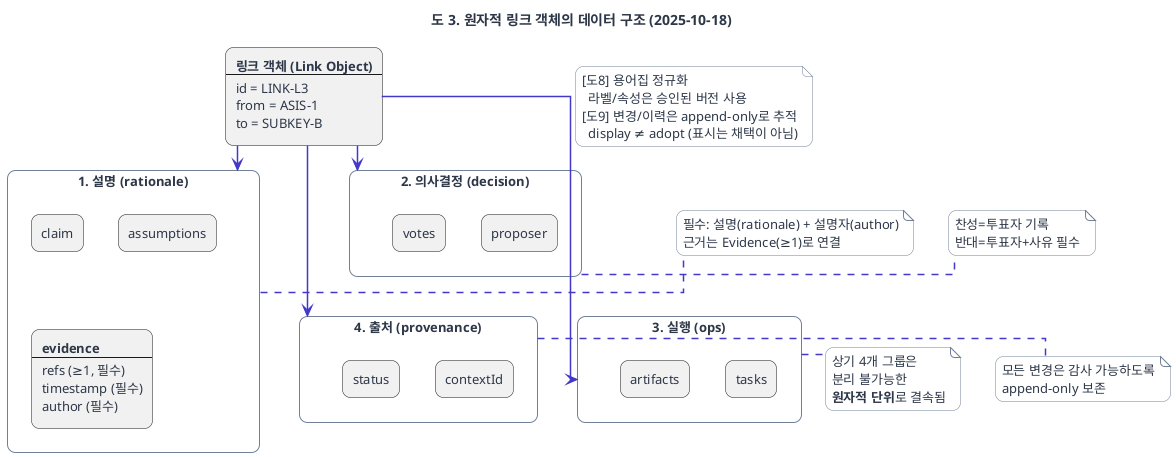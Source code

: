 @startuml

title 도 3. 원자적 링크 객체의 데이터 구조 (2025-10-18)

'================================================================
' Worflogy.com Website Theme for PlantUML
'================================================================

'// 1. 전역 스타일 (Global Style & Fonts) //
skinparam backgroundColor #ffffff
skinparam defaultFontName "Pretendard"
skinparam defaultFontSize 13
skinparam defaultFontColor #2D3748
skinparam shadowing false
skinparam roundCorner 16

'// 2. 화살표 및 연결선 스타일 (Arrow & Connector Style) //
skinparam ArrowColor #718096
skinparam ArrowThickness 1.5
skinparam ArrowFontColor #718096
skinparam ArrowFontSize 12
skinparam linetype ortho

'// 3. 기본 요소 스타일 (Standard Elements Style) //
skinparam card {
  BackgroundColor #ffffff
  BorderColor #718096
}
skinparam note {
  BackgroundColor #ffffff
  BorderColor #718096
  FontColor #2D3748
}
skinparam component {
  BackgroundColor #ffffff
  BorderColor #718096
}
skinparam package {
  BackgroundColor #ffffff
  BorderColor #718096
}
skinparam database {
  BackgroundColor #ffffff
  BorderColor #718096
}
' [추가] 파티션(Partition) 스타일 정의
skinparam partition {
  BackgroundColor #F4F6F8 ' 웹사이트의 연한 배경색으로 구분감 부여
  BorderColor #718096
  FontColor #2D3748
}

'// 4. 강조 요소 스타일 (Accent Elements Style) //
skinparam actor {
  BackgroundColor #4338CA
  BorderColor #4338CA
  FontColor #ffffff
}
skinparam participant {
  BackgroundColor #4338CA
  BorderColor #4338CA
  FontColor #ffffff
}
skinparam usecase {
  BackgroundColor #ffffff
  BorderColor #4338CA
  ArrowColor #4338CA
}
skinparam activity {
  BackgroundColor #ffffff
  BorderColor #4338CA
  FontColor #2D3748
}

'// 5. 클래스 다이어그램 스타일 (Class Diagram Style) //
skinparam class {
  BackgroundColor #ffffff
  BorderColor #718096 ' [수정] 테두리 색상 변경
  HeaderBackgroundColor #4338CA
  FontColor #ffffff
  AttributeFontColor #2D3748
  AttributeFontSize 12
}

'================================================================

' Main Object
rectangle "<b>링크 객체 (Link Object)</b>\n--\nid = LINK-L3\nfrom = ASIS-1\nto = SUBKEY-B" as Link

' Group rectangles for sub-properties
rectangle "<b>1. 설명 (rationale)</b>" as Rationale {
  rectangle "claim"
  rectangle "assumptions"
  rectangle "<b>evidence</b>\n--\nrefs (≥1, 필수)\ntimestamp (필수)\nauthor (필수)" as Evidence
}

rectangle "<b>2. 의사결정 (decision)</b>" as Decision {
  rectangle "proposer"
  rectangle "votes"
}

rectangle "<b>3. 실행 (ops)</b>" as Ops {
  rectangle "tasks"
  rectangle "artifacts"
}

rectangle "<b>4. 출처 (provenance)</b>" as Provenance {
  rectangle "contextId"
  rectangle "status"
}

' Layout using hidden links to create a 2x2 grid
Link -[hidden]down- Rationale
Rationale -[hidden]right- Decision
Decision -[hidden]down- Ops
Rationale -[hidden]down- Provenance
Provenance -[hidden]right- Ops

' Visible connections
Link -down-> Rationale
Link -down-> Decision
Link -down-> Provenance
Link -down-> Ops

note right of Ops
  상기 4개 그룹은
  분리 불가능한
  <b>원자적 단위</b>로 결속됨
end note

note right of Link
[도8] 용어집 정규화
  라벨/속성은 승인된 버전 사용
[도9] 변경/이력은 append-only로 추적
  display ≠ adopt (표시는 채택이 아님)
end note

note right of Rationale
  필수: 설명(rationale) + 설명자(author)
  근거는 Evidence(≥1)로 연결
end note

note right of Decision
  찬성=투표자 기록
  반대=투표자+사유 필수
end note

note right of Provenance
  모든 변경은 감사 가능하도록
  append-only 보존
end note

@enduml

